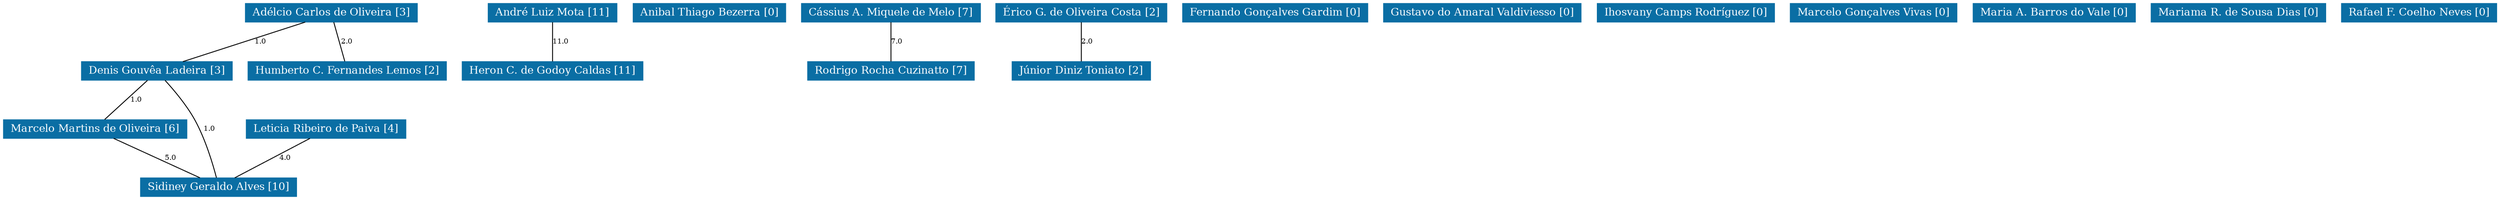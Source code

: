 strict graph grafo2 {
	graph [bb="0,0,2359,219",
		id=grafo2,
		overlap=False
	];
	node [fontsize=12,
		label="\N",
		shape=rectangle,
		style=filled
	];
	0	 [URL="membro-0487113229071944.html",
		color="#0A6EA4",
		fontcolor="#FFFFFF",
		height=0.29167,
		label="Adélcio Carlos de Oliveira [3]",
		pos="306.5,208.5",
		width=2.1944];
	4	 [URL="membro-6110042881038336.html",
		color="#0A6EA4",
		fontcolor="#FFFFFF",
		height=0.29167,
		label="Denis Gouvêa Ladeira [3]",
		pos="142.5,142.5",
		width=1.9444];
	0 -- 4	 [fontsize=8,
		label=1.0,
		lp="239.5,175.5",
		pos="280.15,197.9 249.55,185.58 199.36,165.38 168.78,153.08"];
	9	 [URL="membro-8374281747074655.html",
		color="#0A6EA4",
		fontcolor="#FFFFFF",
		height=0.29167,
		label="Humberto C. Fernandes Lemos [2]",
		pos="322.5,142.5",
		width=2.5556];
	0 -- 9	 [fontsize=8,
		label=2.0,
		lp="320.5,175.5",
		pos="309.07,197.9 312.04,185.65 316.89,165.62 319.88,153.3"];
	14	 [URL="membro-2091568617999217.html",
		color="#0A6EA4",
		fontcolor="#FFFFFF",
		height=0.29167,
		label="Marcelo Martins de Oliveira [6]",
		pos="83.5,76.5",
		width=2.3194];
	4 -- 14	 [fontsize=8,
		label=1.0,
		lp="122.5,109.5",
		pos="133.02,131.9 122.08,119.65 104.17,99.622 93.152,87.297"];
	19	 [URL="membro-4536440727635518.html",
		color="#0A6EA4",
		fontcolor="#FFFFFF",
		height=0.29167,
		label="Sidiney Geraldo Alves [10]",
		pos="202.5,10.5",
		width=2.0278];
	4 -- 19	 [fontsize=8,
		label=1.0,
		lp="189.5,76.5",
		pos="149.73,131.79 156.91,120.86 167.9,103.24 175.5,87 186.13,64.295 195.03,36.18 199.47,21.154"];
	14 -- 19	 [fontsize=8,
		label=5.0,
		lp="155.5,43.5",
		pos="102.62,65.896 124.83,53.58 161.24,33.383 183.43,21.078"];
	1	 [URL="membro-8453016139576761.html",
		color="#0A6EA4",
		fontcolor="#FFFFFF",
		height=0.29167,
		label="André Luiz Mota [11]",
		pos="516.5,208.5",
		width=1.6944];
	8	 [URL="membro-1373657423991547.html",
		color="#0A6EA4",
		fontcolor="#FFFFFF",
		height=0.29167,
		label="Heron C. de Godoy Caldas [11]",
		pos="516.5,142.5",
		width=2.3333];
	1 -- 8	 [fontsize=8,
		label=11.0,
		lp="523,175.5",
		pos="516.5,197.9 516.5,185.65 516.5,165.62 516.5,153.3"];
	2	 [URL="membro-8478305453281130.html",
		color="#0A6EA4",
		fontcolor="#FFFFFF",
		height=0.29167,
		label="Anibal Thiago Bezerra [0]",
		pos="667.5,208.5",
		width=1.9861];
	3	 [URL="membro-4002033080997386.html",
		color="#0A6EA4",
		fontcolor="#FFFFFF",
		height=0.29167,
		label="Cássius A. Miquele de Melo [7]",
		pos="840.5,208.5",
		width=2.3194];
	18	 [URL="membro-8073303573679522.html",
		color="#0A6EA4",
		fontcolor="#FFFFFF",
		height=0.29167,
		label="Rodrigo Rocha Cuzinatto [7]",
		pos="840.5,142.5",
		width=2.1389];
	3 -- 18	 [fontsize=8,
		label=7.0,
		lp="845.5,175.5",
		pos="840.5,197.9 840.5,185.65 840.5,165.62 840.5,153.3"];
	5	 [URL="membro-4937965723746020.html",
		color="#0A6EA4",
		fontcolor="#FFFFFF",
		height=0.29167,
		label="Érico G. de Oliveira Costa [2]",
		pos="1022.5,208.5",
		width=2.2222];
	11	 [URL="membro-5354129714719077.html",
		color="#0A6EA4",
		fontcolor="#FFFFFF",
		height=0.29167,
		label="Júnior Diniz Toniato [2]",
		pos="1022.5,142.5",
		width=1.8056];
	5 -- 11	 [fontsize=8,
		label=2.0,
		lp="1027.5,175.5",
		pos="1022.5,197.9 1022.5,185.65 1022.5,165.62 1022.5,153.3"];
	6	 [URL="membro-2425549033248106.html",
		color="#0A6EA4",
		fontcolor="#FFFFFF",
		height=0.29167,
		label="Fernando Gonçalves Gardim [0]",
		pos="1205.5,208.5",
		width=2.3611];
	7	 [URL="membro-4023778019418442.html",
		color="#0A6EA4",
		fontcolor="#FFFFFF",
		height=0.29167,
		label="Gustavo do Amaral Valdiviesso [0]",
		pos="1400.5,208.5",
		width=2.5417];
	10	 [URL="membro-3732563704810366.html",
		color="#0A6EA4",
		fontcolor="#FFFFFF",
		height=0.29167,
		label="Ihosvany Camps Rodríguez [0]",
		pos="1592.5,208.5",
		width=2.2778];
	12	 [URL="membro-9428416479663144.html",
		color="#0A6EA4",
		fontcolor="#FFFFFF",
		height=0.29167,
		label="Leticia Ribeiro de Paiva [4]",
		pos="304.5,76.5",
		width=2.0417];
	12 -- 19	 [fontsize=8,
		label=4.0,
		lp="265.5,43.5",
		pos="288.11,65.896 269.08,53.58 237.86,33.383 218.85,21.078"];
	13	 [URL="membro-1312049227898761.html",
		color="#0A6EA4",
		fontcolor="#FFFFFF",
		height=0.29167,
		label="Marcelo Gonçalves Vivas [0]",
		pos="1770.5,208.5",
		width=2.1528];
	15	 [URL="membro-1514453602141346.html",
		color="#0A6EA4",
		fontcolor="#FFFFFF",
		height=0.29167,
		label="Maria A. Barros do Vale [0]",
		pos="1941.5,208.5",
		width=2.0833];
	16	 [URL="membro-9972552337847809.html",
		color="#0A6EA4",
		fontcolor="#FFFFFF",
		height=0.29167,
		label="Mariama R. de Sousa Dias [0]",
		pos="2115.5,208.5",
		width=2.2361];
	17	 [URL="membro-3697495590985027.html",
		color="#0A6EA4",
		fontcolor="#FFFFFF",
		height=0.29167,
		label="Rafael F. Coelho Neves [0]",
		pos="2286.5,208.5",
		width=2.0139];
}
